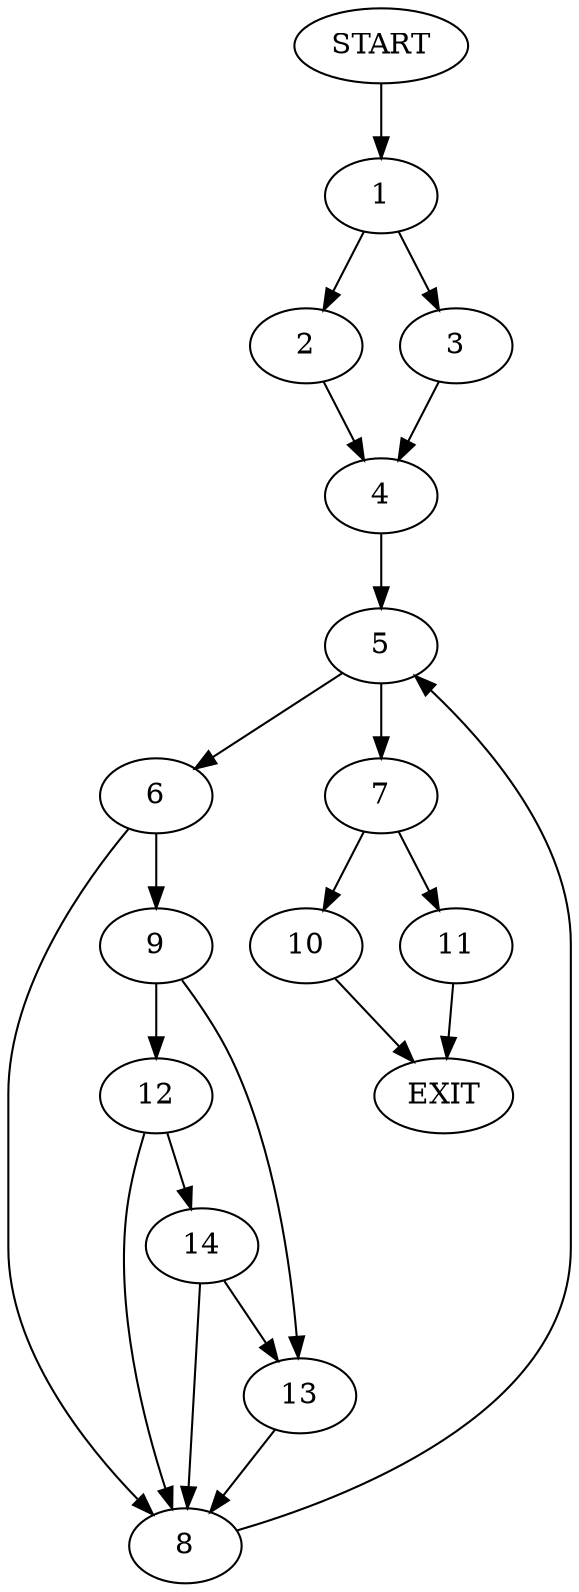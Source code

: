 digraph {
0 [label="START"]
15 [label="EXIT"]
0 -> 1
1 -> 2
1 -> 3
3 -> 4
2 -> 4
4 -> 5
5 -> 6
5 -> 7
6 -> 8
6 -> 9
7 -> 10
7 -> 11
8 -> 5
9 -> 12
9 -> 13
13 -> 8
12 -> 8
12 -> 14
14 -> 8
14 -> 13
11 -> 15
10 -> 15
}
